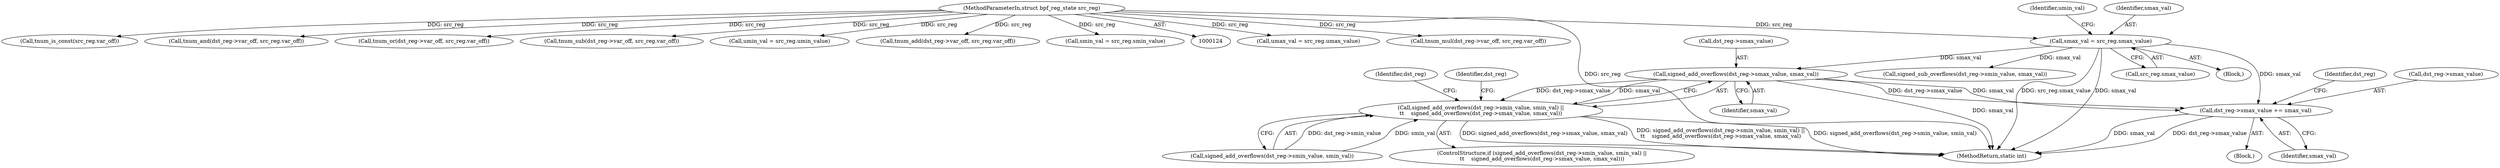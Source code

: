 digraph "0_linux_bb7f0f989ca7de1153bd128a40a71709e339fa03_0@pointer" {
"1000223" [label="(Call,signed_add_overflows(dst_reg->smax_value, smax_val))"];
"1000165" [label="(Call,smax_val = src_reg.smax_value)"];
"1000128" [label="(MethodParameterIn,struct bpf_reg_state src_reg)"];
"1000217" [label="(Call,signed_add_overflows(dst_reg->smin_value, smin_val) ||\n\t\t    signed_add_overflows(dst_reg->smax_value, smax_val))"];
"1000246" [label="(Call,dst_reg->smax_value += smax_val)"];
"1000227" [label="(Identifier,smax_val)"];
"1000167" [label="(Call,src_reg.smax_value)"];
"1000175" [label="(Call,umax_val = src_reg.umax_value)"];
"1000803" [label="(MethodReturn,static int)"];
"1000384" [label="(Call,tnum_mul(dst_reg->var_off, src_reg.var_off))"];
"1000246" [label="(Call,dst_reg->smax_value += smax_val)"];
"1000256" [label="(Identifier,dst_reg)"];
"1000182" [label="(Call,tnum_is_const(src_reg.var_off))"];
"1000491" [label="(Call,tnum_and(dst_reg->var_off, src_reg.var_off))"];
"1000240" [label="(Block,)"];
"1000171" [label="(Identifier,umin_val)"];
"1000216" [label="(ControlStructure,if (signed_add_overflows(dst_reg->smin_value, smin_val) ||\n\t\t    signed_add_overflows(dst_reg->smax_value, smax_val)))"];
"1000231" [label="(Identifier,dst_reg)"];
"1000165" [label="(Call,smax_val = src_reg.smax_value)"];
"1000223" [label="(Call,signed_add_overflows(dst_reg->smax_value, smax_val))"];
"1000250" [label="(Identifier,smax_val)"];
"1000580" [label="(Call,tnum_or(dst_reg->var_off, src_reg.var_off))"];
"1000247" [label="(Call,dst_reg->smax_value)"];
"1000371" [label="(Call,tnum_sub(dst_reg->var_off, src_reg.var_off))"];
"1000224" [label="(Call,dst_reg->smax_value)"];
"1000170" [label="(Call,umin_val = src_reg.umin_value)"];
"1000166" [label="(Identifier,smax_val)"];
"1000217" [label="(Call,signed_add_overflows(dst_reg->smin_value, smin_val) ||\n\t\t    signed_add_overflows(dst_reg->smax_value, smax_val))"];
"1000305" [label="(Call,signed_sub_overflows(dst_reg->smin_value, smax_val))"];
"1000129" [label="(Block,)"];
"1000294" [label="(Call,tnum_add(dst_reg->var_off, src_reg.var_off))"];
"1000128" [label="(MethodParameterIn,struct bpf_reg_state src_reg)"];
"1000160" [label="(Call,smin_val = src_reg.smin_value)"];
"1000243" [label="(Identifier,dst_reg)"];
"1000218" [label="(Call,signed_add_overflows(dst_reg->smin_value, smin_val))"];
"1000223" -> "1000217"  [label="AST: "];
"1000223" -> "1000227"  [label="CFG: "];
"1000224" -> "1000223"  [label="AST: "];
"1000227" -> "1000223"  [label="AST: "];
"1000217" -> "1000223"  [label="CFG: "];
"1000223" -> "1000803"  [label="DDG: smax_val"];
"1000223" -> "1000217"  [label="DDG: dst_reg->smax_value"];
"1000223" -> "1000217"  [label="DDG: smax_val"];
"1000165" -> "1000223"  [label="DDG: smax_val"];
"1000223" -> "1000246"  [label="DDG: smax_val"];
"1000223" -> "1000246"  [label="DDG: dst_reg->smax_value"];
"1000165" -> "1000129"  [label="AST: "];
"1000165" -> "1000167"  [label="CFG: "];
"1000166" -> "1000165"  [label="AST: "];
"1000167" -> "1000165"  [label="AST: "];
"1000171" -> "1000165"  [label="CFG: "];
"1000165" -> "1000803"  [label="DDG: smax_val"];
"1000165" -> "1000803"  [label="DDG: src_reg.smax_value"];
"1000128" -> "1000165"  [label="DDG: src_reg"];
"1000165" -> "1000246"  [label="DDG: smax_val"];
"1000165" -> "1000305"  [label="DDG: smax_val"];
"1000128" -> "1000124"  [label="AST: "];
"1000128" -> "1000803"  [label="DDG: src_reg"];
"1000128" -> "1000160"  [label="DDG: src_reg"];
"1000128" -> "1000170"  [label="DDG: src_reg"];
"1000128" -> "1000175"  [label="DDG: src_reg"];
"1000128" -> "1000182"  [label="DDG: src_reg"];
"1000128" -> "1000294"  [label="DDG: src_reg"];
"1000128" -> "1000371"  [label="DDG: src_reg"];
"1000128" -> "1000384"  [label="DDG: src_reg"];
"1000128" -> "1000491"  [label="DDG: src_reg"];
"1000128" -> "1000580"  [label="DDG: src_reg"];
"1000217" -> "1000216"  [label="AST: "];
"1000217" -> "1000218"  [label="CFG: "];
"1000218" -> "1000217"  [label="AST: "];
"1000231" -> "1000217"  [label="CFG: "];
"1000243" -> "1000217"  [label="CFG: "];
"1000217" -> "1000803"  [label="DDG: signed_add_overflows(dst_reg->smax_value, smax_val)"];
"1000217" -> "1000803"  [label="DDG: signed_add_overflows(dst_reg->smin_value, smin_val) ||\n\t\t    signed_add_overflows(dst_reg->smax_value, smax_val)"];
"1000217" -> "1000803"  [label="DDG: signed_add_overflows(dst_reg->smin_value, smin_val)"];
"1000218" -> "1000217"  [label="DDG: dst_reg->smin_value"];
"1000218" -> "1000217"  [label="DDG: smin_val"];
"1000246" -> "1000240"  [label="AST: "];
"1000246" -> "1000250"  [label="CFG: "];
"1000247" -> "1000246"  [label="AST: "];
"1000250" -> "1000246"  [label="AST: "];
"1000256" -> "1000246"  [label="CFG: "];
"1000246" -> "1000803"  [label="DDG: smax_val"];
"1000246" -> "1000803"  [label="DDG: dst_reg->smax_value"];
}
